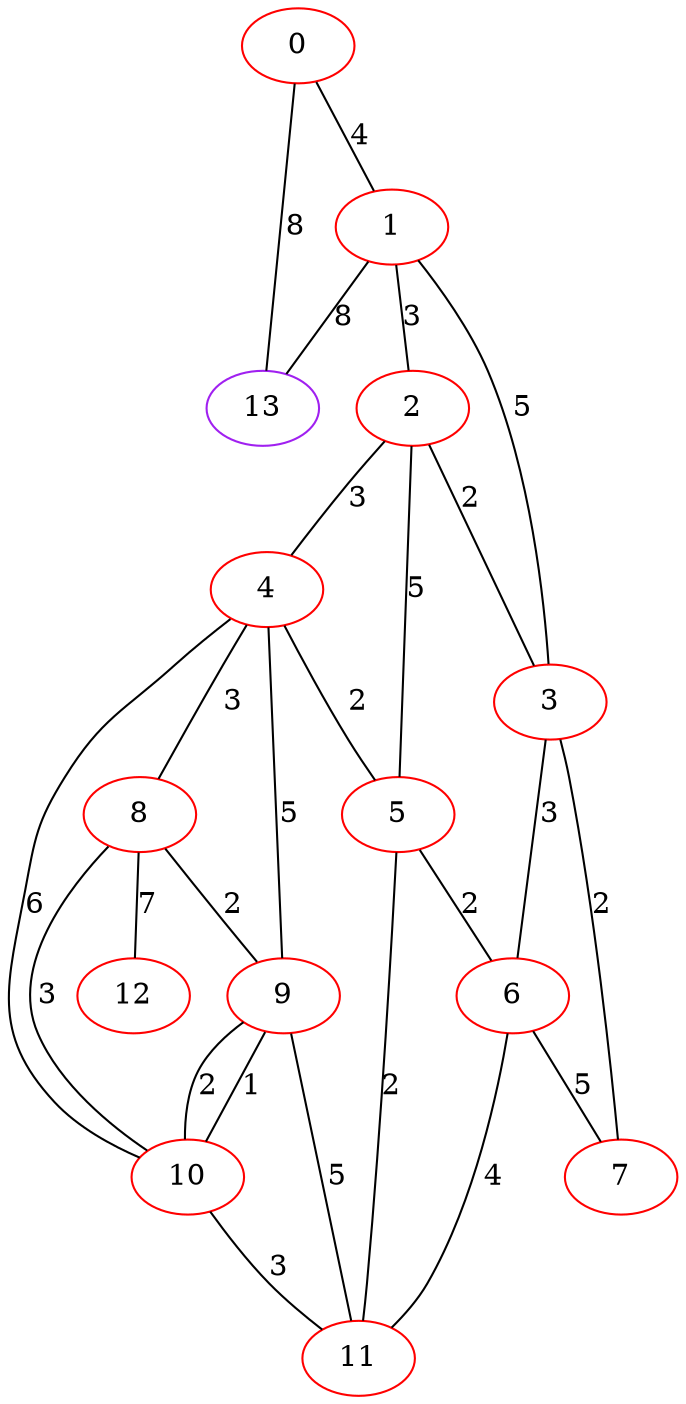 graph "" {
0 [color=red, weight=1];
1 [color=red, weight=1];
2 [color=red, weight=1];
3 [color=red, weight=1];
4 [color=red, weight=1];
5 [color=red, weight=1];
6 [color=red, weight=1];
7 [color=red, weight=1];
8 [color=red, weight=1];
9 [color=red, weight=1];
10 [color=red, weight=1];
11 [color=red, weight=1];
12 [color=red, weight=1];
13 [color=purple, weight=4];
0 -- 1  [key=0, label=4];
0 -- 13  [key=0, label=8];
1 -- 2  [key=0, label=3];
1 -- 3  [key=0, label=5];
1 -- 13  [key=0, label=8];
2 -- 3  [key=0, label=2];
2 -- 4  [key=0, label=3];
2 -- 5  [key=0, label=5];
3 -- 6  [key=0, label=3];
3 -- 7  [key=0, label=2];
4 -- 8  [key=0, label=3];
4 -- 9  [key=0, label=5];
4 -- 10  [key=0, label=6];
4 -- 5  [key=0, label=2];
5 -- 11  [key=0, label=2];
5 -- 6  [key=0, label=2];
6 -- 11  [key=0, label=4];
6 -- 7  [key=0, label=5];
8 -- 10  [key=0, label=3];
8 -- 12  [key=0, label=7];
8 -- 9  [key=0, label=2];
9 -- 10  [key=0, label=2];
9 -- 10  [key=1, label=1];
9 -- 11  [key=0, label=5];
10 -- 11  [key=0, label=3];
}
